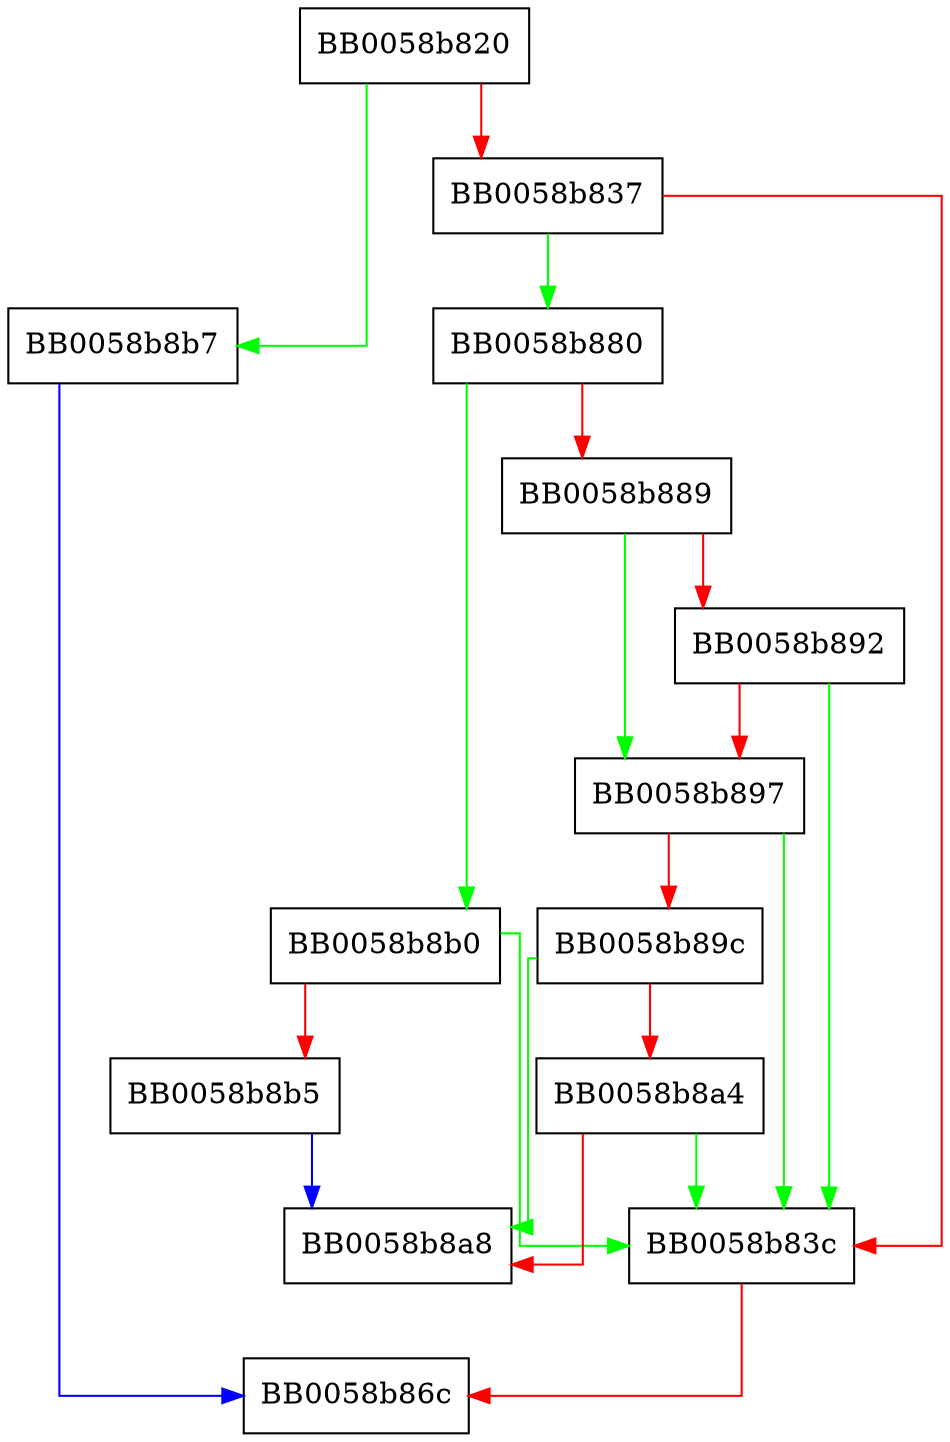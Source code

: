 digraph EC_POINT_cmp {
  node [shape="box"];
  graph [splines=ortho];
  BB0058b820 -> BB0058b8b7 [color="green"];
  BB0058b820 -> BB0058b837 [color="red"];
  BB0058b837 -> BB0058b880 [color="green"];
  BB0058b837 -> BB0058b83c [color="red"];
  BB0058b83c -> BB0058b86c [color="red"];
  BB0058b880 -> BB0058b8b0 [color="green"];
  BB0058b880 -> BB0058b889 [color="red"];
  BB0058b889 -> BB0058b897 [color="green"];
  BB0058b889 -> BB0058b892 [color="red"];
  BB0058b892 -> BB0058b83c [color="green"];
  BB0058b892 -> BB0058b897 [color="red"];
  BB0058b897 -> BB0058b83c [color="green"];
  BB0058b897 -> BB0058b89c [color="red"];
  BB0058b89c -> BB0058b8a8 [color="green"];
  BB0058b89c -> BB0058b8a4 [color="red"];
  BB0058b8a4 -> BB0058b83c [color="green"];
  BB0058b8a4 -> BB0058b8a8 [color="red"];
  BB0058b8b0 -> BB0058b83c [color="green"];
  BB0058b8b0 -> BB0058b8b5 [color="red"];
  BB0058b8b5 -> BB0058b8a8 [color="blue"];
  BB0058b8b7 -> BB0058b86c [color="blue"];
}